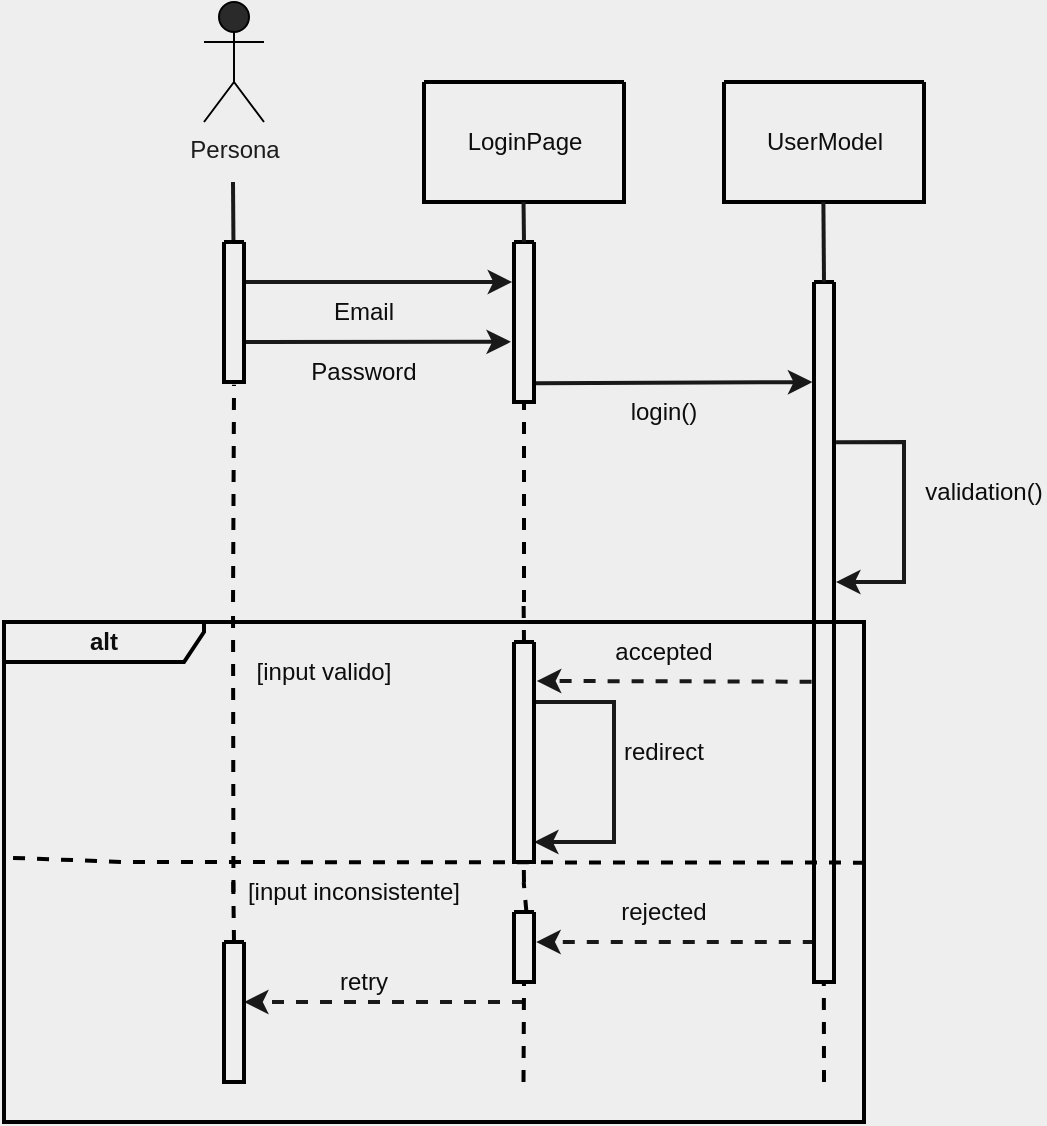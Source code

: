 <mxfile version="20.5.3" type="embed"><diagram id="ERxrzM34JgP0kjhDalQf" name="Page-1"><mxGraphModel dx="1500" dy="569" grid="1" gridSize="10" guides="1" tooltips="1" connect="1" arrows="1" fold="1" page="0" pageScale="1" pageWidth="827" pageHeight="1169" background="#EEEEEE" math="0" shadow="0"><root><mxCell id="0"/><mxCell id="1" parent="0"/><mxCell id="224" value="Persona&lt;br&gt;" style="shape=umlActor;verticalLabelPosition=bottom;verticalAlign=top;html=1;outlineConnect=0;fillColor=#2A2A2A;strokeColor=#000000;fontColor=#1C1C1C;" parent="1" vertex="1"><mxGeometry x="-80" y="50" width="30" height="60" as="geometry"/></mxCell><mxCell id="225" value="" style="endArrow=none;html=1;rounded=0;fontColor=#0D0D0D;strokeColor=#191919;strokeWidth=2;" parent="1" source="240" edge="1"><mxGeometry width="50" height="50" relative="1" as="geometry"><mxPoint x="-65.5" y="500" as="sourcePoint"/><mxPoint x="-65.5" y="140" as="targetPoint"/></mxGeometry></mxCell><mxCell id="228" value="" style="swimlane;startSize=0;strokeColor=#000000;fontColor=#0D0D0D;fillColor=#2A2A2A;strokeWidth=2;" parent="1" vertex="1"><mxGeometry x="30" y="90" width="100" height="60" as="geometry"/></mxCell><mxCell id="230" value="LoginPage" style="text;html=1;align=center;verticalAlign=middle;resizable=0;points=[];autosize=1;strokeColor=none;fillColor=none;fontColor=#0D0D0D;" parent="228" vertex="1"><mxGeometry x="10" y="15" width="80" height="30" as="geometry"/></mxCell><mxCell id="231" value="" style="swimlane;startSize=0;strokeColor=#000000;fontColor=#0D0D0D;fillColor=#2A2A2A;strokeWidth=2;" parent="1" vertex="1"><mxGeometry x="180" y="90" width="100" height="60" as="geometry"/></mxCell><mxCell id="232" value="UserModel" style="text;html=1;align=center;verticalAlign=middle;resizable=0;points=[];autosize=1;strokeColor=none;fillColor=none;fontColor=#0D0D0D;" parent="231" vertex="1"><mxGeometry x="10" y="15" width="80" height="30" as="geometry"/></mxCell><mxCell id="234" value="" style="endArrow=classic;html=1;rounded=0;strokeColor=#191919;strokeWidth=2;fontColor=#0D0D0D;entryX=-0.092;entryY=0.25;entryDx=0;entryDy=0;entryPerimeter=0;" parent="1" target="266" edge="1"><mxGeometry width="50" height="50" relative="1" as="geometry"><mxPoint x="-60" y="190" as="sourcePoint"/><mxPoint x="80" y="190" as="targetPoint"/></mxGeometry></mxCell><mxCell id="235" value="" style="endArrow=classic;html=1;rounded=0;strokeColor=#191919;strokeWidth=2;fontColor=#0D0D0D;entryX=-0.151;entryY=0.624;entryDx=0;entryDy=0;entryPerimeter=0;" parent="1" target="266" edge="1"><mxGeometry width="50" height="50" relative="1" as="geometry"><mxPoint x="-60" y="220" as="sourcePoint"/><mxPoint x="80" y="220" as="targetPoint"/></mxGeometry></mxCell><mxCell id="237" value="Email" style="text;html=1;strokeColor=none;fillColor=none;align=center;verticalAlign=middle;whiteSpace=wrap;rounded=0;labelBackgroundColor=none;strokeWidth=2;fontColor=#0D0D0D;" parent="1" vertex="1"><mxGeometry x="-30" y="190" width="60" height="30" as="geometry"/></mxCell><mxCell id="238" value="Password" style="text;html=1;strokeColor=none;fillColor=none;align=center;verticalAlign=middle;whiteSpace=wrap;rounded=0;labelBackgroundColor=none;strokeWidth=2;fontColor=#0D0D0D;" parent="1" vertex="1"><mxGeometry x="-30" y="220" width="60" height="30" as="geometry"/></mxCell><mxCell id="240" value="" style="swimlane;startSize=0;labelBackgroundColor=none;strokeColor=#000000;strokeWidth=2;fontColor=#0D0D0D;fillColor=#2A2A2A;" parent="1" vertex="1"><mxGeometry x="-70" y="170" width="10" height="70" as="geometry"/></mxCell><mxCell id="246" value="" style="endArrow=classic;html=1;rounded=0;strokeColor=#191919;strokeWidth=2;fontColor=#0D0D0D;exitX=1.095;exitY=0.883;exitDx=0;exitDy=0;exitPerimeter=0;entryX=-0.081;entryY=0.143;entryDx=0;entryDy=0;entryPerimeter=0;" parent="1" source="266" target="268" edge="1"><mxGeometry width="50" height="50" relative="1" as="geometry"><mxPoint x="80" y="240" as="sourcePoint"/><mxPoint x="220" y="240" as="targetPoint"/></mxGeometry></mxCell><mxCell id="247" value="login()" style="text;html=1;strokeColor=none;fillColor=none;align=center;verticalAlign=middle;whiteSpace=wrap;rounded=0;labelBackgroundColor=none;strokeWidth=2;fontColor=#0D0D0D;" parent="1" vertex="1"><mxGeometry x="120" y="240" width="60" height="30" as="geometry"/></mxCell><mxCell id="248" value="" style="endArrow=classic;html=1;rounded=0;strokeColor=#191919;strokeWidth=2;fontColor=#0D0D0D;exitX=1.102;exitY=0.229;exitDx=0;exitDy=0;exitPerimeter=0;" parent="1" source="268" edge="1"><mxGeometry width="50" height="50" relative="1" as="geometry"><mxPoint x="240" y="270" as="sourcePoint"/><mxPoint x="236" y="340" as="targetPoint"/><Array as="points"><mxPoint x="270" y="270"/><mxPoint x="270" y="340"/></Array></mxGeometry></mxCell><mxCell id="249" value="validation()" style="text;html=1;strokeColor=none;fillColor=none;align=center;verticalAlign=middle;whiteSpace=wrap;rounded=0;labelBackgroundColor=none;strokeWidth=2;fontColor=#0D0D0D;" parent="1" vertex="1"><mxGeometry x="280" y="280" width="60" height="30" as="geometry"/></mxCell><mxCell id="257" value="" style="endArrow=classic;html=1;rounded=0;dashed=1;strokeColor=#191919;strokeWidth=2;fontColor=#0D0D0D;exitX=-0.12;exitY=0.571;exitDx=0;exitDy=0;exitPerimeter=0;entryX=1.141;entryY=0.177;entryDx=0;entryDy=0;entryPerimeter=0;" parent="1" source="268" target="279" edge="1"><mxGeometry width="50" height="50" relative="1" as="geometry"><mxPoint x="230" y="390" as="sourcePoint"/><mxPoint x="80" y="390" as="targetPoint"/></mxGeometry></mxCell><mxCell id="258" value="accepted" style="text;html=1;strokeColor=none;fillColor=none;align=center;verticalAlign=middle;whiteSpace=wrap;rounded=0;labelBackgroundColor=none;strokeWidth=2;fontColor=#0D0D0D;" parent="1" vertex="1"><mxGeometry x="120" y="360" width="60" height="30" as="geometry"/></mxCell><mxCell id="260" value="" style="endArrow=classic;html=1;rounded=0;strokeColor=#191919;strokeWidth=2;fontColor=#0D0D0D;" parent="1" edge="1"><mxGeometry width="50" height="50" relative="1" as="geometry"><mxPoint x="85" y="400" as="sourcePoint"/><mxPoint x="85" y="470" as="targetPoint"/><Array as="points"><mxPoint x="125" y="400"/><mxPoint x="125" y="470"/></Array></mxGeometry></mxCell><mxCell id="261" value="redirect" style="text;html=1;strokeColor=none;fillColor=none;align=center;verticalAlign=middle;whiteSpace=wrap;rounded=0;labelBackgroundColor=none;strokeWidth=2;fontColor=#0D0D0D;" parent="1" vertex="1"><mxGeometry x="120" y="410" width="60" height="30" as="geometry"/></mxCell><mxCell id="262" value="" style="endArrow=classic;html=1;rounded=0;dashed=1;strokeColor=#191919;strokeWidth=2;fontColor=#0D0D0D;exitX=0.039;exitY=0.943;exitDx=0;exitDy=0;exitPerimeter=0;entryX=1.111;entryY=0.428;entryDx=0;entryDy=0;entryPerimeter=0;" parent="1" source="268" target="281" edge="1"><mxGeometry width="50" height="50" relative="1" as="geometry"><mxPoint x="230" y="520" as="sourcePoint"/><mxPoint x="80" y="520" as="targetPoint"/></mxGeometry></mxCell><mxCell id="263" value="rejected" style="text;html=1;strokeColor=none;fillColor=none;align=center;verticalAlign=middle;whiteSpace=wrap;rounded=0;labelBackgroundColor=none;strokeWidth=2;fontColor=#0D0D0D;" parent="1" vertex="1"><mxGeometry x="120" y="490" width="60" height="30" as="geometry"/></mxCell><mxCell id="264" value="" style="endArrow=classic;html=1;rounded=0;dashed=1;strokeColor=#191919;strokeWidth=2;fontColor=#0D0D0D;" parent="1" edge="1"><mxGeometry width="50" height="50" relative="1" as="geometry"><mxPoint x="80" y="550" as="sourcePoint"/><mxPoint x="-60" y="550" as="targetPoint"/></mxGeometry></mxCell><mxCell id="265" value="retry" style="text;html=1;strokeColor=none;fillColor=none;align=center;verticalAlign=middle;whiteSpace=wrap;rounded=0;labelBackgroundColor=none;strokeWidth=2;fontColor=#0D0D0D;" parent="1" vertex="1"><mxGeometry x="-30" y="525" width="60" height="30" as="geometry"/></mxCell><mxCell id="266" value="" style="swimlane;startSize=0;labelBackgroundColor=none;strokeColor=#000000;strokeWidth=2;fontColor=#0D0D0D;fillColor=#2A2A2A;" parent="1" vertex="1"><mxGeometry x="75" y="170" width="10" height="80" as="geometry"/></mxCell><mxCell id="267" value="" style="endArrow=none;html=1;rounded=0;fontColor=#0D0D0D;strokeColor=#191919;strokeWidth=2;" parent="1" edge="1"><mxGeometry width="50" height="50" relative="1" as="geometry"><mxPoint x="80" y="170" as="sourcePoint"/><mxPoint x="79.76" y="150" as="targetPoint"/></mxGeometry></mxCell><mxCell id="268" value="" style="swimlane;startSize=0;labelBackgroundColor=none;strokeColor=#000000;strokeWidth=2;fontColor=#0D0D0D;fillColor=#2A2A2A;" parent="1" vertex="1"><mxGeometry x="225" y="190" width="10" height="350" as="geometry"/></mxCell><mxCell id="269" value="" style="endArrow=none;html=1;rounded=0;fontColor=#0D0D0D;strokeColor=#191919;strokeWidth=2;exitX=0.5;exitY=0;exitDx=0;exitDy=0;" parent="1" source="268" edge="1"><mxGeometry width="50" height="50" relative="1" as="geometry"><mxPoint x="229.921" y="180.0" as="sourcePoint"/><mxPoint x="229.69" y="150.0" as="targetPoint"/></mxGeometry></mxCell><mxCell id="271" value="" style="endArrow=none;dashed=1;html=1;rounded=0;entryX=0.5;entryY=1;entryDx=0;entryDy=0;strokeWidth=2;strokeColor=#000000;" parent="1" target="266" edge="1"><mxGeometry width="50" height="50" relative="1" as="geometry"><mxPoint x="80" y="350" as="sourcePoint"/><mxPoint x="120" y="290" as="targetPoint"/></mxGeometry></mxCell><mxCell id="272" value="" style="endArrow=none;dashed=1;html=1;rounded=0;entryX=0.5;entryY=1;entryDx=0;entryDy=0;strokeWidth=2;strokeColor=#000000;exitX=0.5;exitY=0;exitDx=0;exitDy=0;" parent="1" source="279" edge="1"><mxGeometry width="50" height="50" relative="1" as="geometry"><mxPoint x="80" y="490" as="sourcePoint"/><mxPoint x="79.8" y="350" as="targetPoint"/></mxGeometry></mxCell><mxCell id="273" value="" style="endArrow=none;dashed=1;html=1;rounded=0;entryX=0.5;entryY=1;entryDx=0;entryDy=0;exitX=0.622;exitY=0;exitDx=0;exitDy=0;exitPerimeter=0;strokeWidth=2;strokeColor=#000000;startArrow=none;" parent="1" source="281" edge="1"><mxGeometry width="50" height="50" relative="1" as="geometry"><mxPoint x="79.75" y="590" as="sourcePoint"/><mxPoint x="79.85" y="490" as="targetPoint"/></mxGeometry></mxCell><mxCell id="274" value="" style="endArrow=none;dashed=1;html=1;rounded=0;entryX=0.501;entryY=1.02;entryDx=0;entryDy=0;exitX=0.622;exitY=0;exitDx=0;exitDy=0;exitPerimeter=0;strokeWidth=2;strokeColor=#000000;entryPerimeter=0;" parent="1" target="240" edge="1"><mxGeometry width="50" height="50" relative="1" as="geometry"><mxPoint x="-65.48" y="350" as="sourcePoint"/><mxPoint x="-65.38" y="250" as="targetPoint"/></mxGeometry></mxCell><mxCell id="275" value="" style="endArrow=none;dashed=1;html=1;rounded=0;entryX=0.5;entryY=1;entryDx=0;entryDy=0;strokeWidth=2;strokeColor=#000000;" parent="1" edge="1"><mxGeometry width="50" height="50" relative="1" as="geometry"><mxPoint x="-65.28" y="495" as="sourcePoint"/><mxPoint x="-65.48" y="355" as="targetPoint"/></mxGeometry></mxCell><mxCell id="276" value="" style="endArrow=none;dashed=1;html=1;rounded=0;entryX=0.5;entryY=1;entryDx=0;entryDy=0;exitX=0.5;exitY=0;exitDx=0;exitDy=0;strokeWidth=2;strokeColor=#000000;startArrow=none;" parent="1" source="277" edge="1"><mxGeometry width="50" height="50" relative="1" as="geometry"><mxPoint x="-65.48" y="590" as="sourcePoint"/><mxPoint x="-65.38" y="490" as="targetPoint"/></mxGeometry></mxCell><mxCell id="277" value="" style="swimlane;startSize=0;labelBackgroundColor=none;strokeColor=#000000;strokeWidth=2;fontColor=#0D0D0D;fillColor=#2A2A2A;" parent="1" vertex="1"><mxGeometry x="-70" y="520" width="10" height="70" as="geometry"/></mxCell><mxCell id="278" value="" style="endArrow=none;dashed=1;html=1;rounded=0;entryX=0.5;entryY=1;entryDx=0;entryDy=0;exitX=0.622;exitY=0;exitDx=0;exitDy=0;exitPerimeter=0;strokeWidth=2;strokeColor=#000000;" parent="1" target="277" edge="1"><mxGeometry width="50" height="50" relative="1" as="geometry"><mxPoint x="-65.48" y="590" as="sourcePoint"/><mxPoint x="-65.38" y="490" as="targetPoint"/></mxGeometry></mxCell><mxCell id="279" value="" style="swimlane;startSize=0;labelBackgroundColor=none;strokeColor=#000000;strokeWidth=2;fontColor=#0D0D0D;fillColor=#2A2A2A;" parent="1" vertex="1"><mxGeometry x="75" y="370" width="10" height="110" as="geometry"/></mxCell><mxCell id="280" value="" style="endArrow=none;dashed=1;html=1;rounded=0;entryX=0.5;entryY=1;entryDx=0;entryDy=0;strokeWidth=2;strokeColor=#000000;" parent="1" edge="1"><mxGeometry width="50" height="50" relative="1" as="geometry"><mxPoint x="80" y="490" as="sourcePoint"/><mxPoint x="79.86" y="480" as="targetPoint"/></mxGeometry></mxCell><mxCell id="281" value="" style="swimlane;startSize=0;labelBackgroundColor=none;strokeColor=#000000;strokeWidth=2;fontColor=#0D0D0D;fillColor=#2A2A2A;" parent="1" vertex="1"><mxGeometry x="75" y="505" width="10" height="35" as="geometry"/></mxCell><mxCell id="282" value="" style="endArrow=none;dashed=1;html=1;rounded=0;entryX=0.5;entryY=1;entryDx=0;entryDy=0;exitX=0.622;exitY=0;exitDx=0;exitDy=0;exitPerimeter=0;strokeWidth=2;strokeColor=#000000;" parent="1" target="281" edge="1"><mxGeometry width="50" height="50" relative="1" as="geometry"><mxPoint x="79.75" y="590" as="sourcePoint"/><mxPoint x="79.85" y="490" as="targetPoint"/></mxGeometry></mxCell><mxCell id="283" value="" style="endArrow=none;dashed=1;html=1;rounded=0;entryX=0.5;entryY=1;entryDx=0;entryDy=0;strokeWidth=2;strokeColor=#000000;" parent="1" edge="1"><mxGeometry width="50" height="50" relative="1" as="geometry"><mxPoint x="230" y="590" as="sourcePoint"/><mxPoint x="229.92" y="540" as="targetPoint"/></mxGeometry></mxCell><mxCell id="284" value="" style="endArrow=none;dashed=1;html=1;rounded=0;strokeWidth=2;strokeColor=#000000;entryX=-0.002;entryY=0.471;entryDx=0;entryDy=0;entryPerimeter=0;exitX=1.001;exitY=0.543;exitDx=0;exitDy=0;exitPerimeter=0;" parent="1" target="287" edge="1"><mxGeometry width="50" height="50" relative="1" as="geometry"><mxPoint x="250.49" y="480.32" as="sourcePoint"/><mxPoint x="-160" y="470" as="targetPoint"/><Array as="points"><mxPoint x="-120" y="480"/></Array></mxGeometry></mxCell><mxCell id="285" value="[input valido]" style="text;html=1;strokeColor=none;fillColor=none;align=center;verticalAlign=middle;whiteSpace=wrap;rounded=0;labelBackgroundColor=none;strokeWidth=2;fontColor=#0D0D0D;" vertex="1" parent="1"><mxGeometry x="-70" y="370" width="100" height="30" as="geometry"/></mxCell><mxCell id="286" value="[input inconsistente]" style="text;html=1;strokeColor=none;fillColor=none;align=center;verticalAlign=middle;whiteSpace=wrap;rounded=0;labelBackgroundColor=none;strokeWidth=2;fontColor=#0D0D0D;" vertex="1" parent="1"><mxGeometry x="-70" y="480" width="130" height="30" as="geometry"/></mxCell><mxCell id="287" value="&lt;b&gt;alt&lt;/b&gt;" style="shape=umlFrame;whiteSpace=wrap;html=1;labelBackgroundColor=none;strokeColor=#000000;strokeWidth=2;fontColor=#0D0D0D;fillColor=none;width=100;height=20;" vertex="1" parent="1"><mxGeometry x="-180" y="360" width="430" height="250" as="geometry"/></mxCell></root></mxGraphModel></diagram></mxfile>